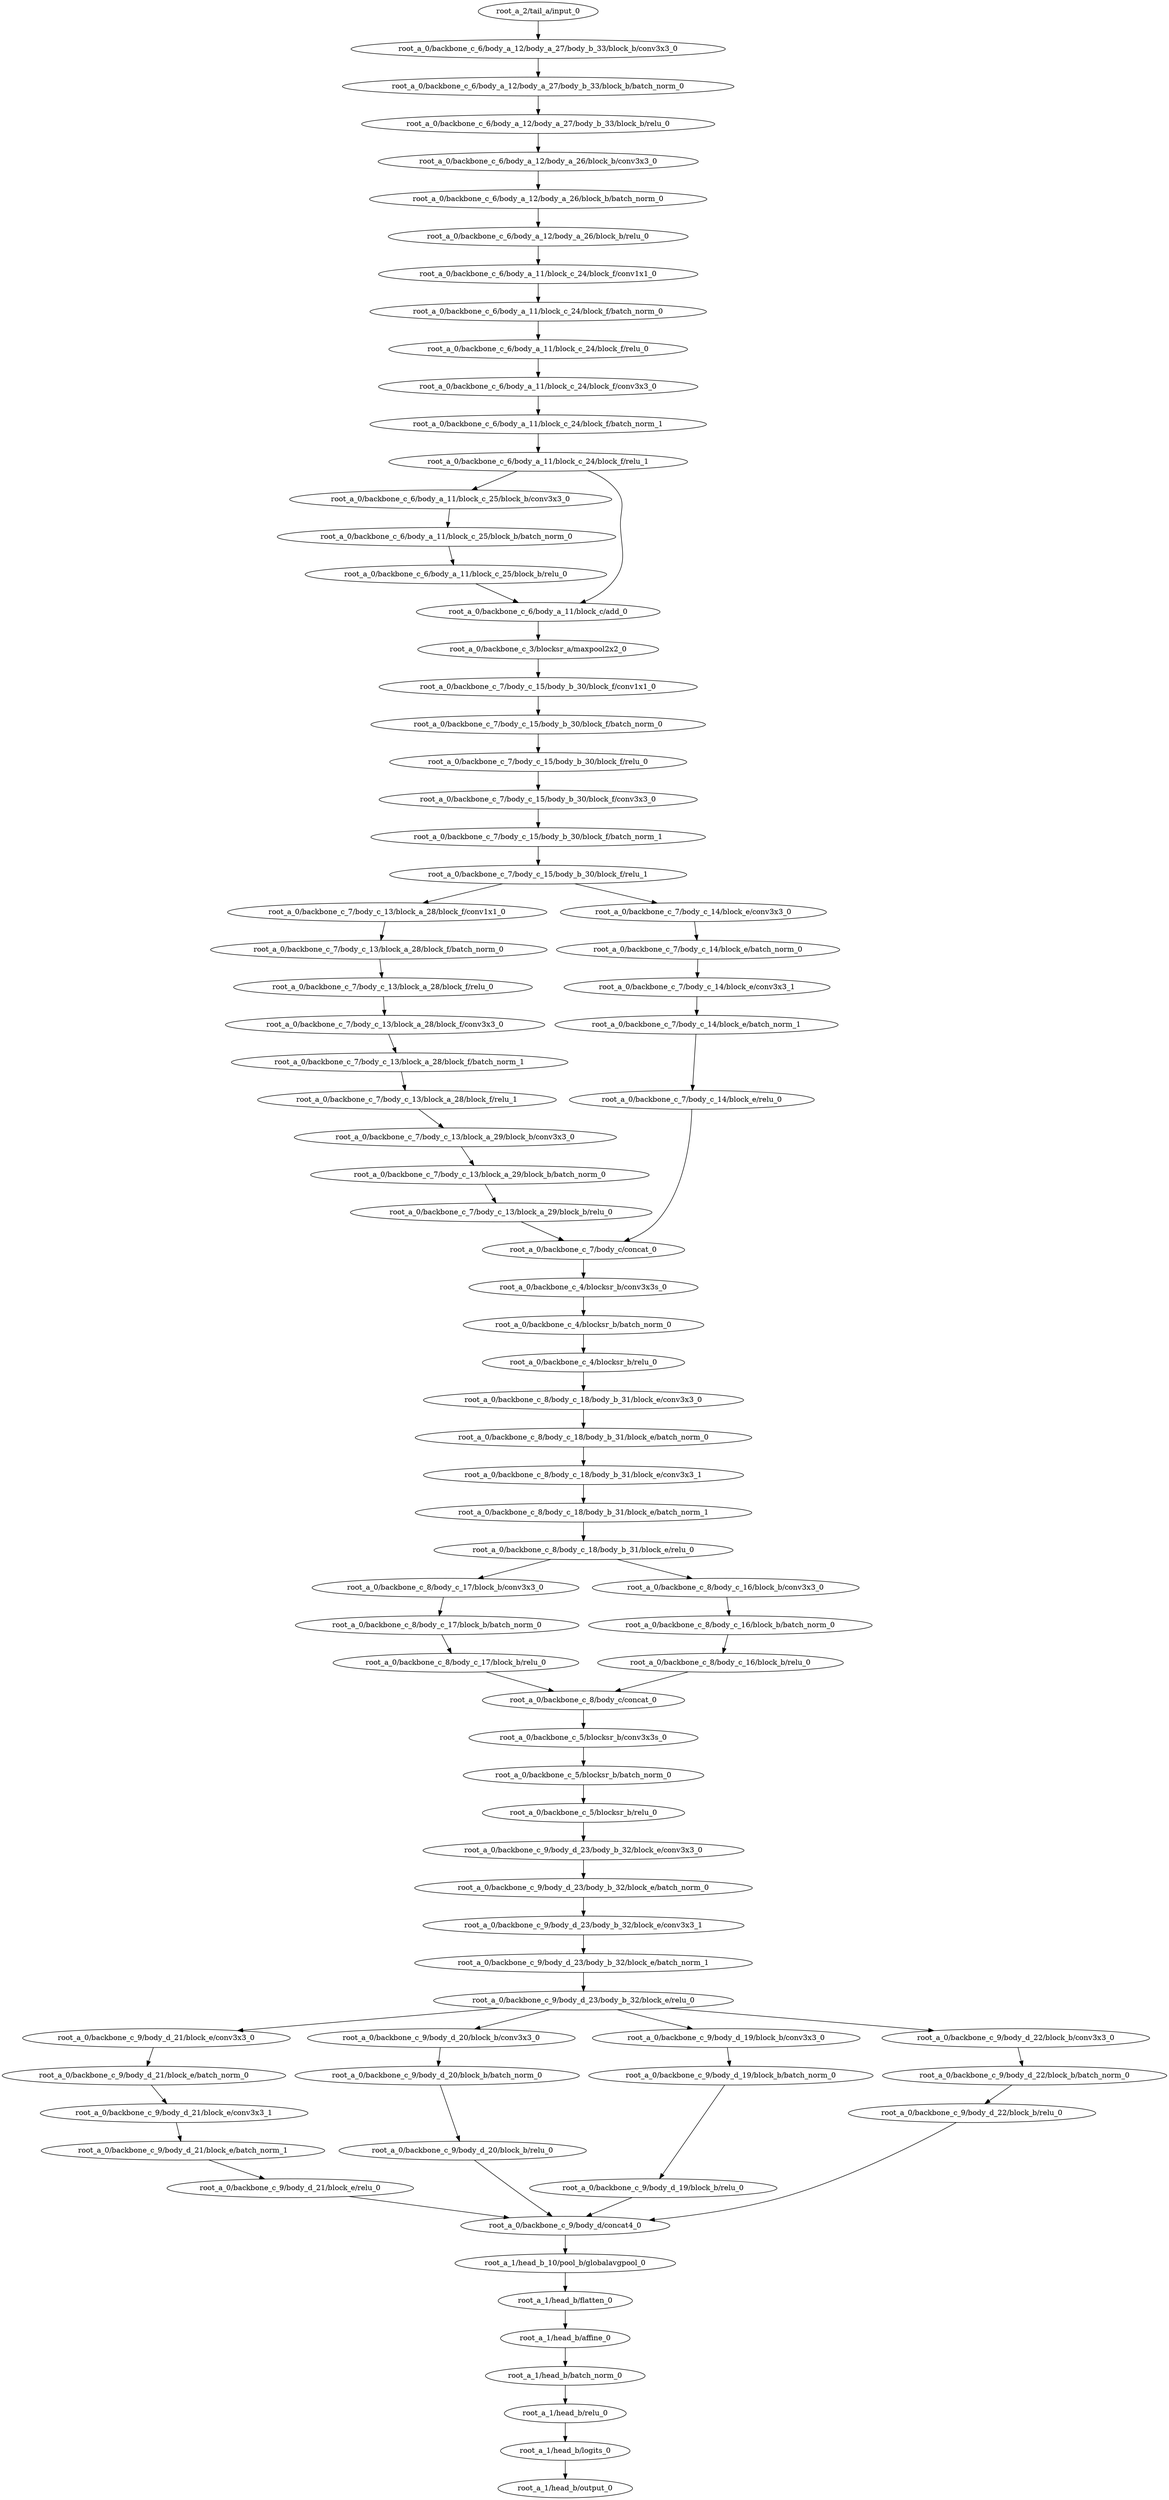 digraph root_a {
	"root_a_2/tail_a/input_0"
	"root_a_0/backbone_c_6/body_a_12/body_a_27/body_b_33/block_b/conv3x3_0"
	"root_a_0/backbone_c_6/body_a_12/body_a_27/body_b_33/block_b/batch_norm_0"
	"root_a_0/backbone_c_6/body_a_12/body_a_27/body_b_33/block_b/relu_0"
	"root_a_0/backbone_c_6/body_a_12/body_a_26/block_b/conv3x3_0"
	"root_a_0/backbone_c_6/body_a_12/body_a_26/block_b/batch_norm_0"
	"root_a_0/backbone_c_6/body_a_12/body_a_26/block_b/relu_0"
	"root_a_0/backbone_c_6/body_a_11/block_c_24/block_f/conv1x1_0"
	"root_a_0/backbone_c_6/body_a_11/block_c_24/block_f/batch_norm_0"
	"root_a_0/backbone_c_6/body_a_11/block_c_24/block_f/relu_0"
	"root_a_0/backbone_c_6/body_a_11/block_c_24/block_f/conv3x3_0"
	"root_a_0/backbone_c_6/body_a_11/block_c_24/block_f/batch_norm_1"
	"root_a_0/backbone_c_6/body_a_11/block_c_24/block_f/relu_1"
	"root_a_0/backbone_c_6/body_a_11/block_c_25/block_b/conv3x3_0"
	"root_a_0/backbone_c_6/body_a_11/block_c_25/block_b/batch_norm_0"
	"root_a_0/backbone_c_6/body_a_11/block_c_25/block_b/relu_0"
	"root_a_0/backbone_c_6/body_a_11/block_c/add_0"
	"root_a_0/backbone_c_3/blocksr_a/maxpool2x2_0"
	"root_a_0/backbone_c_7/body_c_15/body_b_30/block_f/conv1x1_0"
	"root_a_0/backbone_c_7/body_c_15/body_b_30/block_f/batch_norm_0"
	"root_a_0/backbone_c_7/body_c_15/body_b_30/block_f/relu_0"
	"root_a_0/backbone_c_7/body_c_15/body_b_30/block_f/conv3x3_0"
	"root_a_0/backbone_c_7/body_c_15/body_b_30/block_f/batch_norm_1"
	"root_a_0/backbone_c_7/body_c_15/body_b_30/block_f/relu_1"
	"root_a_0/backbone_c_7/body_c_13/block_a_28/block_f/conv1x1_0"
	"root_a_0/backbone_c_7/body_c_13/block_a_28/block_f/batch_norm_0"
	"root_a_0/backbone_c_7/body_c_13/block_a_28/block_f/relu_0"
	"root_a_0/backbone_c_7/body_c_13/block_a_28/block_f/conv3x3_0"
	"root_a_0/backbone_c_7/body_c_13/block_a_28/block_f/batch_norm_1"
	"root_a_0/backbone_c_7/body_c_13/block_a_28/block_f/relu_1"
	"root_a_0/backbone_c_7/body_c_13/block_a_29/block_b/conv3x3_0"
	"root_a_0/backbone_c_7/body_c_13/block_a_29/block_b/batch_norm_0"
	"root_a_0/backbone_c_7/body_c_13/block_a_29/block_b/relu_0"
	"root_a_0/backbone_c_7/body_c_14/block_e/conv3x3_0"
	"root_a_0/backbone_c_7/body_c_14/block_e/batch_norm_0"
	"root_a_0/backbone_c_7/body_c_14/block_e/conv3x3_1"
	"root_a_0/backbone_c_7/body_c_14/block_e/batch_norm_1"
	"root_a_0/backbone_c_7/body_c_14/block_e/relu_0"
	"root_a_0/backbone_c_7/body_c/concat_0"
	"root_a_0/backbone_c_4/blocksr_b/conv3x3s_0"
	"root_a_0/backbone_c_4/blocksr_b/batch_norm_0"
	"root_a_0/backbone_c_4/blocksr_b/relu_0"
	"root_a_0/backbone_c_8/body_c_18/body_b_31/block_e/conv3x3_0"
	"root_a_0/backbone_c_8/body_c_18/body_b_31/block_e/batch_norm_0"
	"root_a_0/backbone_c_8/body_c_18/body_b_31/block_e/conv3x3_1"
	"root_a_0/backbone_c_8/body_c_18/body_b_31/block_e/batch_norm_1"
	"root_a_0/backbone_c_8/body_c_18/body_b_31/block_e/relu_0"
	"root_a_0/backbone_c_8/body_c_17/block_b/conv3x3_0"
	"root_a_0/backbone_c_8/body_c_17/block_b/batch_norm_0"
	"root_a_0/backbone_c_8/body_c_17/block_b/relu_0"
	"root_a_0/backbone_c_8/body_c_16/block_b/conv3x3_0"
	"root_a_0/backbone_c_8/body_c_16/block_b/batch_norm_0"
	"root_a_0/backbone_c_8/body_c_16/block_b/relu_0"
	"root_a_0/backbone_c_8/body_c/concat_0"
	"root_a_0/backbone_c_5/blocksr_b/conv3x3s_0"
	"root_a_0/backbone_c_5/blocksr_b/batch_norm_0"
	"root_a_0/backbone_c_5/blocksr_b/relu_0"
	"root_a_0/backbone_c_9/body_d_23/body_b_32/block_e/conv3x3_0"
	"root_a_0/backbone_c_9/body_d_23/body_b_32/block_e/batch_norm_0"
	"root_a_0/backbone_c_9/body_d_23/body_b_32/block_e/conv3x3_1"
	"root_a_0/backbone_c_9/body_d_23/body_b_32/block_e/batch_norm_1"
	"root_a_0/backbone_c_9/body_d_23/body_b_32/block_e/relu_0"
	"root_a_0/backbone_c_9/body_d_21/block_e/conv3x3_0"
	"root_a_0/backbone_c_9/body_d_21/block_e/batch_norm_0"
	"root_a_0/backbone_c_9/body_d_21/block_e/conv3x3_1"
	"root_a_0/backbone_c_9/body_d_21/block_e/batch_norm_1"
	"root_a_0/backbone_c_9/body_d_21/block_e/relu_0"
	"root_a_0/backbone_c_9/body_d_20/block_b/conv3x3_0"
	"root_a_0/backbone_c_9/body_d_20/block_b/batch_norm_0"
	"root_a_0/backbone_c_9/body_d_20/block_b/relu_0"
	"root_a_0/backbone_c_9/body_d_19/block_b/conv3x3_0"
	"root_a_0/backbone_c_9/body_d_19/block_b/batch_norm_0"
	"root_a_0/backbone_c_9/body_d_19/block_b/relu_0"
	"root_a_0/backbone_c_9/body_d_22/block_b/conv3x3_0"
	"root_a_0/backbone_c_9/body_d_22/block_b/batch_norm_0"
	"root_a_0/backbone_c_9/body_d_22/block_b/relu_0"
	"root_a_0/backbone_c_9/body_d/concat4_0"
	"root_a_1/head_b_10/pool_b/globalavgpool_0"
	"root_a_1/head_b/flatten_0"
	"root_a_1/head_b/affine_0"
	"root_a_1/head_b/batch_norm_0"
	"root_a_1/head_b/relu_0"
	"root_a_1/head_b/logits_0"
	"root_a_1/head_b/output_0"

	"root_a_2/tail_a/input_0" -> "root_a_0/backbone_c_6/body_a_12/body_a_27/body_b_33/block_b/conv3x3_0"
	"root_a_0/backbone_c_6/body_a_12/body_a_27/body_b_33/block_b/conv3x3_0" -> "root_a_0/backbone_c_6/body_a_12/body_a_27/body_b_33/block_b/batch_norm_0"
	"root_a_0/backbone_c_6/body_a_12/body_a_27/body_b_33/block_b/batch_norm_0" -> "root_a_0/backbone_c_6/body_a_12/body_a_27/body_b_33/block_b/relu_0"
	"root_a_0/backbone_c_6/body_a_12/body_a_27/body_b_33/block_b/relu_0" -> "root_a_0/backbone_c_6/body_a_12/body_a_26/block_b/conv3x3_0"
	"root_a_0/backbone_c_6/body_a_12/body_a_26/block_b/conv3x3_0" -> "root_a_0/backbone_c_6/body_a_12/body_a_26/block_b/batch_norm_0"
	"root_a_0/backbone_c_6/body_a_12/body_a_26/block_b/batch_norm_0" -> "root_a_0/backbone_c_6/body_a_12/body_a_26/block_b/relu_0"
	"root_a_0/backbone_c_6/body_a_12/body_a_26/block_b/relu_0" -> "root_a_0/backbone_c_6/body_a_11/block_c_24/block_f/conv1x1_0"
	"root_a_0/backbone_c_6/body_a_11/block_c_24/block_f/conv1x1_0" -> "root_a_0/backbone_c_6/body_a_11/block_c_24/block_f/batch_norm_0"
	"root_a_0/backbone_c_6/body_a_11/block_c_24/block_f/batch_norm_0" -> "root_a_0/backbone_c_6/body_a_11/block_c_24/block_f/relu_0"
	"root_a_0/backbone_c_6/body_a_11/block_c_24/block_f/relu_0" -> "root_a_0/backbone_c_6/body_a_11/block_c_24/block_f/conv3x3_0"
	"root_a_0/backbone_c_6/body_a_11/block_c_24/block_f/conv3x3_0" -> "root_a_0/backbone_c_6/body_a_11/block_c_24/block_f/batch_norm_1"
	"root_a_0/backbone_c_6/body_a_11/block_c_24/block_f/batch_norm_1" -> "root_a_0/backbone_c_6/body_a_11/block_c_24/block_f/relu_1"
	"root_a_0/backbone_c_6/body_a_11/block_c_24/block_f/relu_1" -> "root_a_0/backbone_c_6/body_a_11/block_c_25/block_b/conv3x3_0"
	"root_a_0/backbone_c_6/body_a_11/block_c_25/block_b/conv3x3_0" -> "root_a_0/backbone_c_6/body_a_11/block_c_25/block_b/batch_norm_0"
	"root_a_0/backbone_c_6/body_a_11/block_c_25/block_b/batch_norm_0" -> "root_a_0/backbone_c_6/body_a_11/block_c_25/block_b/relu_0"
	"root_a_0/backbone_c_6/body_a_11/block_c_24/block_f/relu_1" -> "root_a_0/backbone_c_6/body_a_11/block_c/add_0"
	"root_a_0/backbone_c_6/body_a_11/block_c_25/block_b/relu_0" -> "root_a_0/backbone_c_6/body_a_11/block_c/add_0"
	"root_a_0/backbone_c_6/body_a_11/block_c/add_0" -> "root_a_0/backbone_c_3/blocksr_a/maxpool2x2_0"
	"root_a_0/backbone_c_3/blocksr_a/maxpool2x2_0" -> "root_a_0/backbone_c_7/body_c_15/body_b_30/block_f/conv1x1_0"
	"root_a_0/backbone_c_7/body_c_15/body_b_30/block_f/conv1x1_0" -> "root_a_0/backbone_c_7/body_c_15/body_b_30/block_f/batch_norm_0"
	"root_a_0/backbone_c_7/body_c_15/body_b_30/block_f/batch_norm_0" -> "root_a_0/backbone_c_7/body_c_15/body_b_30/block_f/relu_0"
	"root_a_0/backbone_c_7/body_c_15/body_b_30/block_f/relu_0" -> "root_a_0/backbone_c_7/body_c_15/body_b_30/block_f/conv3x3_0"
	"root_a_0/backbone_c_7/body_c_15/body_b_30/block_f/conv3x3_0" -> "root_a_0/backbone_c_7/body_c_15/body_b_30/block_f/batch_norm_1"
	"root_a_0/backbone_c_7/body_c_15/body_b_30/block_f/batch_norm_1" -> "root_a_0/backbone_c_7/body_c_15/body_b_30/block_f/relu_1"
	"root_a_0/backbone_c_7/body_c_15/body_b_30/block_f/relu_1" -> "root_a_0/backbone_c_7/body_c_13/block_a_28/block_f/conv1x1_0"
	"root_a_0/backbone_c_7/body_c_13/block_a_28/block_f/conv1x1_0" -> "root_a_0/backbone_c_7/body_c_13/block_a_28/block_f/batch_norm_0"
	"root_a_0/backbone_c_7/body_c_13/block_a_28/block_f/batch_norm_0" -> "root_a_0/backbone_c_7/body_c_13/block_a_28/block_f/relu_0"
	"root_a_0/backbone_c_7/body_c_13/block_a_28/block_f/relu_0" -> "root_a_0/backbone_c_7/body_c_13/block_a_28/block_f/conv3x3_0"
	"root_a_0/backbone_c_7/body_c_13/block_a_28/block_f/conv3x3_0" -> "root_a_0/backbone_c_7/body_c_13/block_a_28/block_f/batch_norm_1"
	"root_a_0/backbone_c_7/body_c_13/block_a_28/block_f/batch_norm_1" -> "root_a_0/backbone_c_7/body_c_13/block_a_28/block_f/relu_1"
	"root_a_0/backbone_c_7/body_c_13/block_a_28/block_f/relu_1" -> "root_a_0/backbone_c_7/body_c_13/block_a_29/block_b/conv3x3_0"
	"root_a_0/backbone_c_7/body_c_13/block_a_29/block_b/conv3x3_0" -> "root_a_0/backbone_c_7/body_c_13/block_a_29/block_b/batch_norm_0"
	"root_a_0/backbone_c_7/body_c_13/block_a_29/block_b/batch_norm_0" -> "root_a_0/backbone_c_7/body_c_13/block_a_29/block_b/relu_0"
	"root_a_0/backbone_c_7/body_c_15/body_b_30/block_f/relu_1" -> "root_a_0/backbone_c_7/body_c_14/block_e/conv3x3_0"
	"root_a_0/backbone_c_7/body_c_14/block_e/conv3x3_0" -> "root_a_0/backbone_c_7/body_c_14/block_e/batch_norm_0"
	"root_a_0/backbone_c_7/body_c_14/block_e/batch_norm_0" -> "root_a_0/backbone_c_7/body_c_14/block_e/conv3x3_1"
	"root_a_0/backbone_c_7/body_c_14/block_e/conv3x3_1" -> "root_a_0/backbone_c_7/body_c_14/block_e/batch_norm_1"
	"root_a_0/backbone_c_7/body_c_14/block_e/batch_norm_1" -> "root_a_0/backbone_c_7/body_c_14/block_e/relu_0"
	"root_a_0/backbone_c_7/body_c_13/block_a_29/block_b/relu_0" -> "root_a_0/backbone_c_7/body_c/concat_0"
	"root_a_0/backbone_c_7/body_c_14/block_e/relu_0" -> "root_a_0/backbone_c_7/body_c/concat_0"
	"root_a_0/backbone_c_7/body_c/concat_0" -> "root_a_0/backbone_c_4/blocksr_b/conv3x3s_0"
	"root_a_0/backbone_c_4/blocksr_b/conv3x3s_0" -> "root_a_0/backbone_c_4/blocksr_b/batch_norm_0"
	"root_a_0/backbone_c_4/blocksr_b/batch_norm_0" -> "root_a_0/backbone_c_4/blocksr_b/relu_0"
	"root_a_0/backbone_c_4/blocksr_b/relu_0" -> "root_a_0/backbone_c_8/body_c_18/body_b_31/block_e/conv3x3_0"
	"root_a_0/backbone_c_8/body_c_18/body_b_31/block_e/conv3x3_0" -> "root_a_0/backbone_c_8/body_c_18/body_b_31/block_e/batch_norm_0"
	"root_a_0/backbone_c_8/body_c_18/body_b_31/block_e/batch_norm_0" -> "root_a_0/backbone_c_8/body_c_18/body_b_31/block_e/conv3x3_1"
	"root_a_0/backbone_c_8/body_c_18/body_b_31/block_e/conv3x3_1" -> "root_a_0/backbone_c_8/body_c_18/body_b_31/block_e/batch_norm_1"
	"root_a_0/backbone_c_8/body_c_18/body_b_31/block_e/batch_norm_1" -> "root_a_0/backbone_c_8/body_c_18/body_b_31/block_e/relu_0"
	"root_a_0/backbone_c_8/body_c_18/body_b_31/block_e/relu_0" -> "root_a_0/backbone_c_8/body_c_17/block_b/conv3x3_0"
	"root_a_0/backbone_c_8/body_c_17/block_b/conv3x3_0" -> "root_a_0/backbone_c_8/body_c_17/block_b/batch_norm_0"
	"root_a_0/backbone_c_8/body_c_17/block_b/batch_norm_0" -> "root_a_0/backbone_c_8/body_c_17/block_b/relu_0"
	"root_a_0/backbone_c_8/body_c_18/body_b_31/block_e/relu_0" -> "root_a_0/backbone_c_8/body_c_16/block_b/conv3x3_0"
	"root_a_0/backbone_c_8/body_c_16/block_b/conv3x3_0" -> "root_a_0/backbone_c_8/body_c_16/block_b/batch_norm_0"
	"root_a_0/backbone_c_8/body_c_16/block_b/batch_norm_0" -> "root_a_0/backbone_c_8/body_c_16/block_b/relu_0"
	"root_a_0/backbone_c_8/body_c_17/block_b/relu_0" -> "root_a_0/backbone_c_8/body_c/concat_0"
	"root_a_0/backbone_c_8/body_c_16/block_b/relu_0" -> "root_a_0/backbone_c_8/body_c/concat_0"
	"root_a_0/backbone_c_8/body_c/concat_0" -> "root_a_0/backbone_c_5/blocksr_b/conv3x3s_0"
	"root_a_0/backbone_c_5/blocksr_b/conv3x3s_0" -> "root_a_0/backbone_c_5/blocksr_b/batch_norm_0"
	"root_a_0/backbone_c_5/blocksr_b/batch_norm_0" -> "root_a_0/backbone_c_5/blocksr_b/relu_0"
	"root_a_0/backbone_c_5/blocksr_b/relu_0" -> "root_a_0/backbone_c_9/body_d_23/body_b_32/block_e/conv3x3_0"
	"root_a_0/backbone_c_9/body_d_23/body_b_32/block_e/conv3x3_0" -> "root_a_0/backbone_c_9/body_d_23/body_b_32/block_e/batch_norm_0"
	"root_a_0/backbone_c_9/body_d_23/body_b_32/block_e/batch_norm_0" -> "root_a_0/backbone_c_9/body_d_23/body_b_32/block_e/conv3x3_1"
	"root_a_0/backbone_c_9/body_d_23/body_b_32/block_e/conv3x3_1" -> "root_a_0/backbone_c_9/body_d_23/body_b_32/block_e/batch_norm_1"
	"root_a_0/backbone_c_9/body_d_23/body_b_32/block_e/batch_norm_1" -> "root_a_0/backbone_c_9/body_d_23/body_b_32/block_e/relu_0"
	"root_a_0/backbone_c_9/body_d_23/body_b_32/block_e/relu_0" -> "root_a_0/backbone_c_9/body_d_21/block_e/conv3x3_0"
	"root_a_0/backbone_c_9/body_d_21/block_e/conv3x3_0" -> "root_a_0/backbone_c_9/body_d_21/block_e/batch_norm_0"
	"root_a_0/backbone_c_9/body_d_21/block_e/batch_norm_0" -> "root_a_0/backbone_c_9/body_d_21/block_e/conv3x3_1"
	"root_a_0/backbone_c_9/body_d_21/block_e/conv3x3_1" -> "root_a_0/backbone_c_9/body_d_21/block_e/batch_norm_1"
	"root_a_0/backbone_c_9/body_d_21/block_e/batch_norm_1" -> "root_a_0/backbone_c_9/body_d_21/block_e/relu_0"
	"root_a_0/backbone_c_9/body_d_23/body_b_32/block_e/relu_0" -> "root_a_0/backbone_c_9/body_d_20/block_b/conv3x3_0"
	"root_a_0/backbone_c_9/body_d_20/block_b/conv3x3_0" -> "root_a_0/backbone_c_9/body_d_20/block_b/batch_norm_0"
	"root_a_0/backbone_c_9/body_d_20/block_b/batch_norm_0" -> "root_a_0/backbone_c_9/body_d_20/block_b/relu_0"
	"root_a_0/backbone_c_9/body_d_23/body_b_32/block_e/relu_0" -> "root_a_0/backbone_c_9/body_d_19/block_b/conv3x3_0"
	"root_a_0/backbone_c_9/body_d_19/block_b/conv3x3_0" -> "root_a_0/backbone_c_9/body_d_19/block_b/batch_norm_0"
	"root_a_0/backbone_c_9/body_d_19/block_b/batch_norm_0" -> "root_a_0/backbone_c_9/body_d_19/block_b/relu_0"
	"root_a_0/backbone_c_9/body_d_23/body_b_32/block_e/relu_0" -> "root_a_0/backbone_c_9/body_d_22/block_b/conv3x3_0"
	"root_a_0/backbone_c_9/body_d_22/block_b/conv3x3_0" -> "root_a_0/backbone_c_9/body_d_22/block_b/batch_norm_0"
	"root_a_0/backbone_c_9/body_d_22/block_b/batch_norm_0" -> "root_a_0/backbone_c_9/body_d_22/block_b/relu_0"
	"root_a_0/backbone_c_9/body_d_21/block_e/relu_0" -> "root_a_0/backbone_c_9/body_d/concat4_0"
	"root_a_0/backbone_c_9/body_d_20/block_b/relu_0" -> "root_a_0/backbone_c_9/body_d/concat4_0"
	"root_a_0/backbone_c_9/body_d_19/block_b/relu_0" -> "root_a_0/backbone_c_9/body_d/concat4_0"
	"root_a_0/backbone_c_9/body_d_22/block_b/relu_0" -> "root_a_0/backbone_c_9/body_d/concat4_0"
	"root_a_0/backbone_c_9/body_d/concat4_0" -> "root_a_1/head_b_10/pool_b/globalavgpool_0"
	"root_a_1/head_b_10/pool_b/globalavgpool_0" -> "root_a_1/head_b/flatten_0"
	"root_a_1/head_b/flatten_0" -> "root_a_1/head_b/affine_0"
	"root_a_1/head_b/affine_0" -> "root_a_1/head_b/batch_norm_0"
	"root_a_1/head_b/batch_norm_0" -> "root_a_1/head_b/relu_0"
	"root_a_1/head_b/relu_0" -> "root_a_1/head_b/logits_0"
	"root_a_1/head_b/logits_0" -> "root_a_1/head_b/output_0"

}